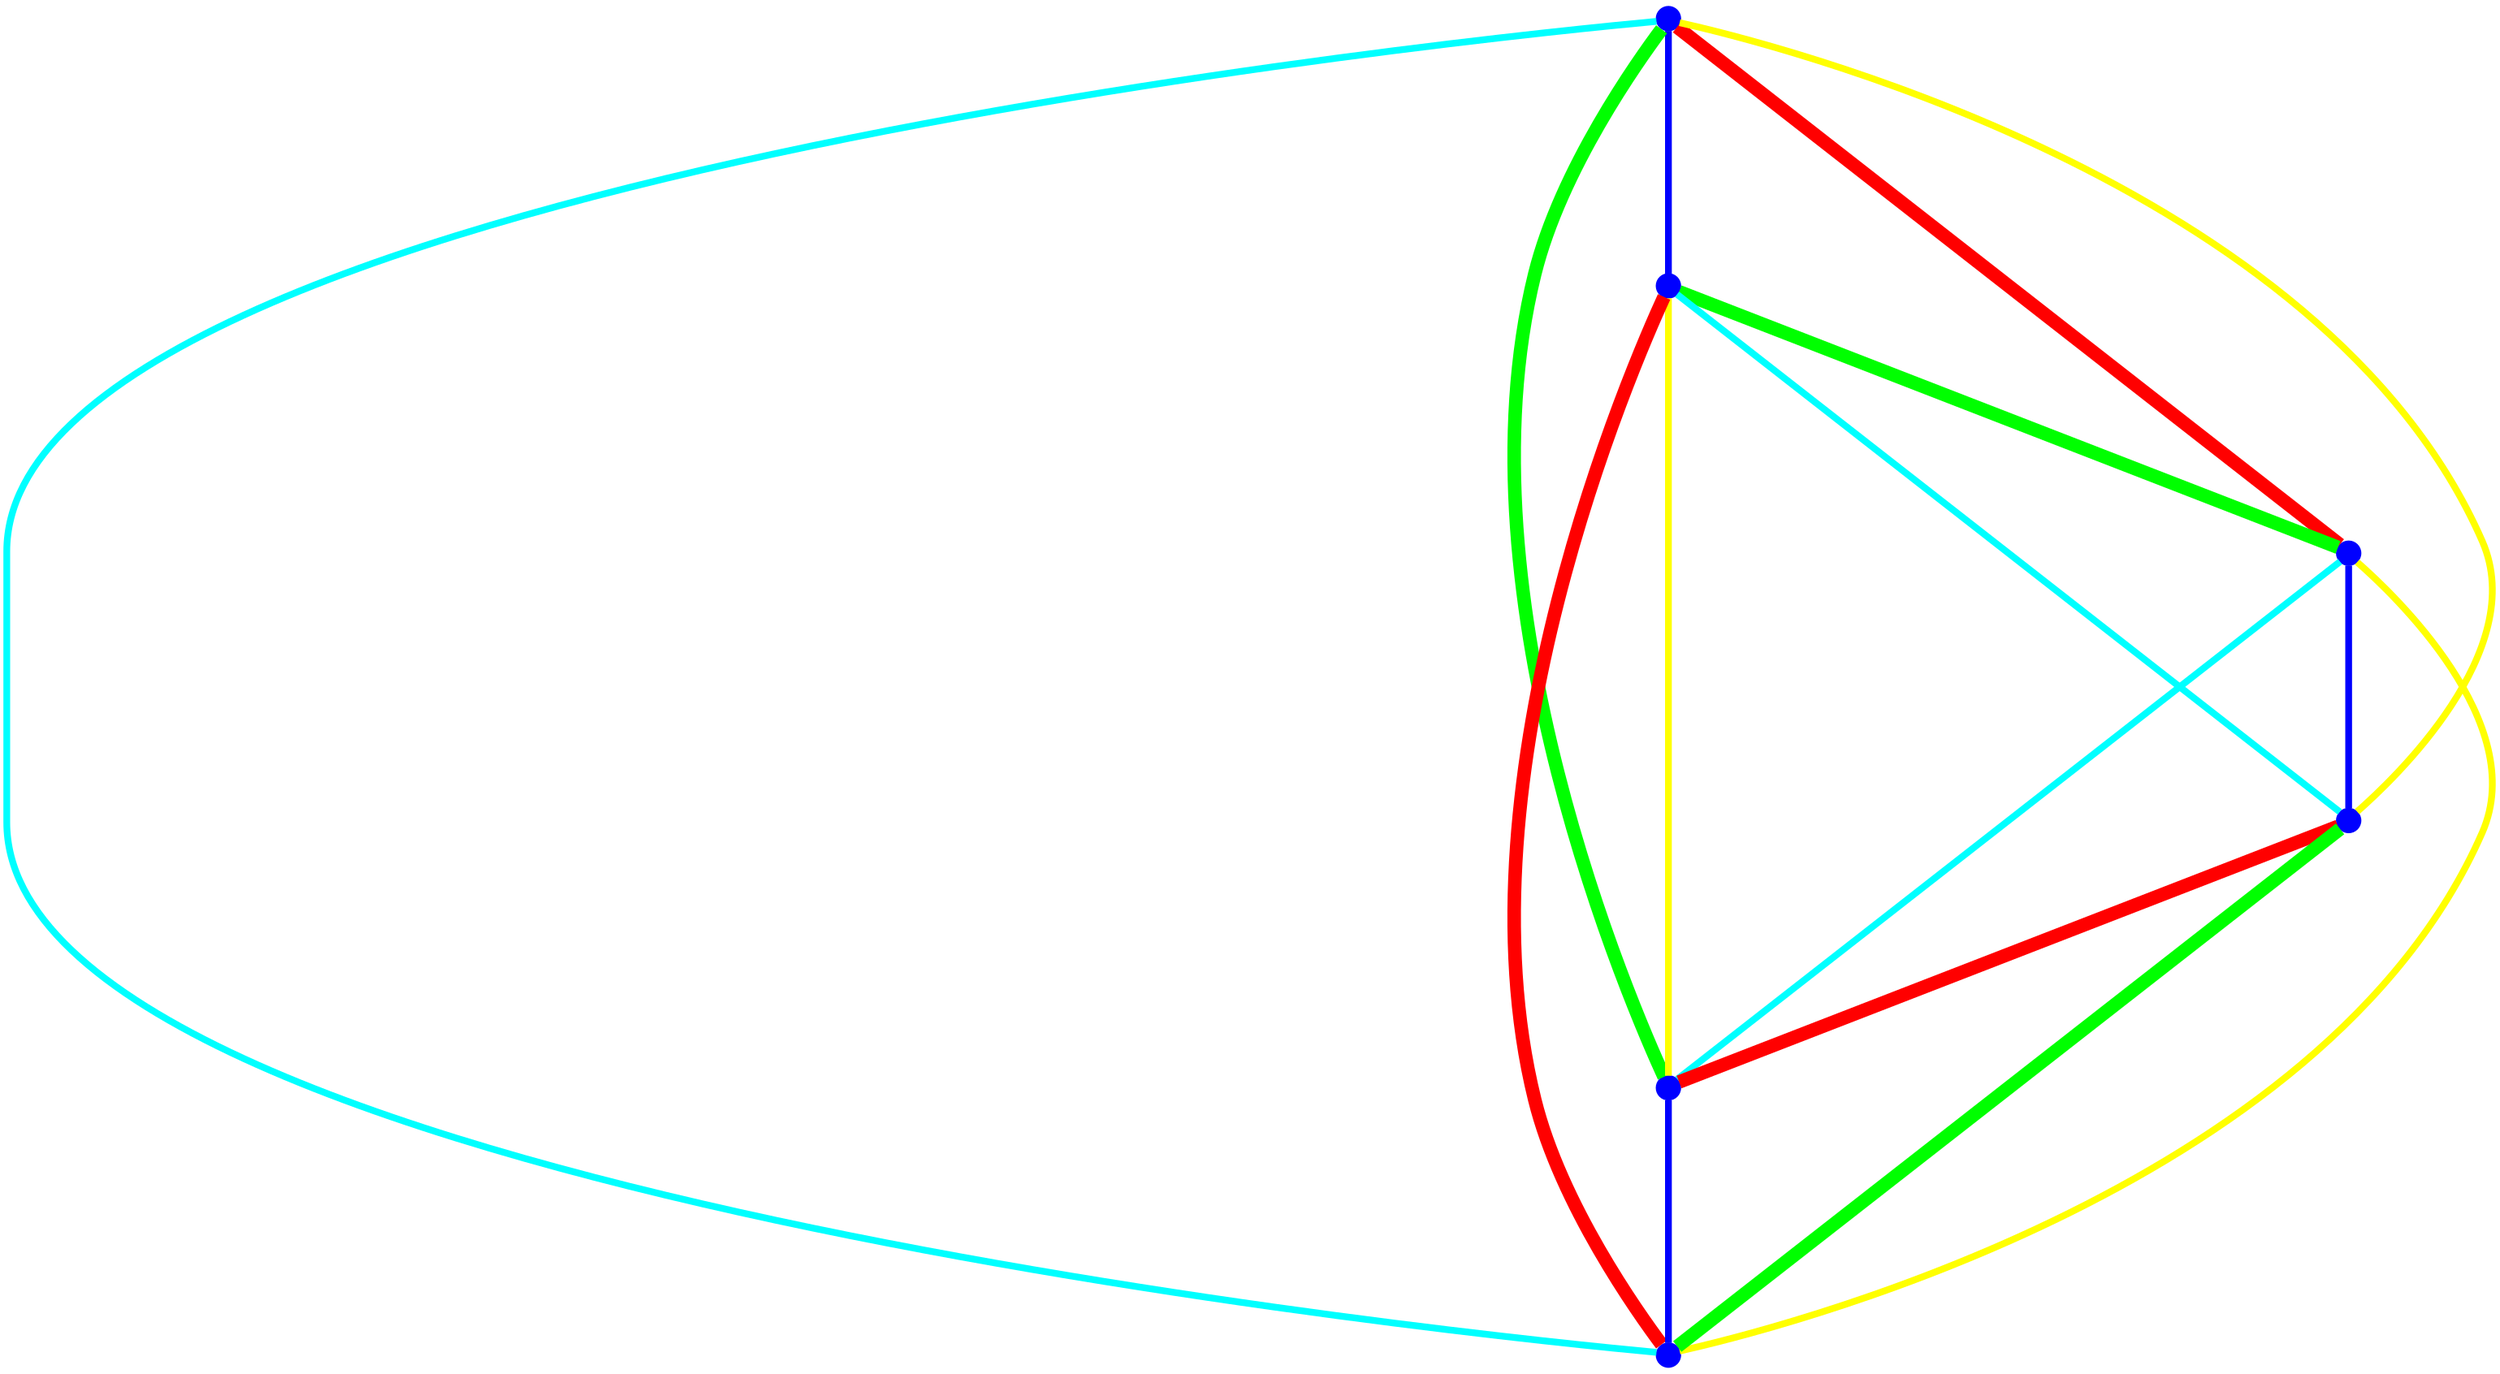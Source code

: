 graph {
ranksep=2
nodesep=2
node [label="" shape=circle style=filled fixedsize=true color=blue fillcolor=blue width=0.2];
"1" -- "2" [style="solid",penwidth="4",color="blue"];
"1" -- "3" [style="solid",penwidth="8",color="red"];
"1" -- "4" [style="solid",penwidth="4",color="yellow"];
"1" -- "5" [style="solid",penwidth="8",color="green"];
"1" -- "6" [style="solid",penwidth="4",color="cyan"];
"2" -- "3" [style="solid",penwidth="8",color="green"];
"2" -- "4" [style="solid",penwidth="4",color="cyan"];
"2" -- "5" [style="solid",penwidth="4",color="yellow"];
"2" -- "6" [style="solid",penwidth="8",color="red"];
"3" -- "4" [style="solid",penwidth="4",color="blue"];
"3" -- "5" [style="solid",penwidth="4",color="cyan"];
"3" -- "6" [style="solid",penwidth="4",color="yellow"];
"4" -- "5" [style="solid",penwidth="8",color="red"];
"4" -- "6" [style="solid",penwidth="8",color="green"];
"5" -- "6" [style="solid",penwidth="4",color="blue"];
}
